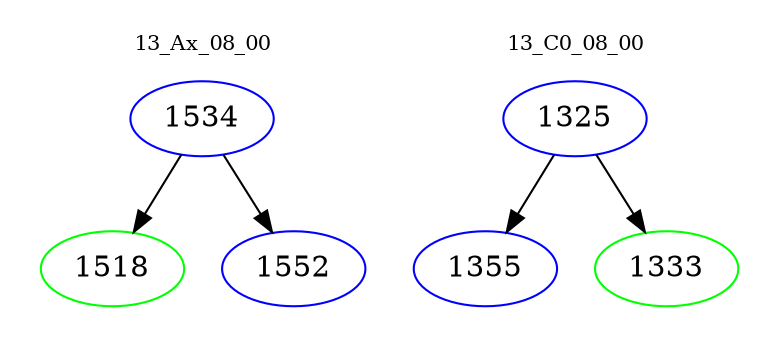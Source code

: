 digraph{
subgraph cluster_0 {
color = white
label = "13_Ax_08_00";
fontsize=10;
T0_1534 [label="1534", color="blue"]
T0_1534 -> T0_1518 [color="black"]
T0_1518 [label="1518", color="green"]
T0_1534 -> T0_1552 [color="black"]
T0_1552 [label="1552", color="blue"]
}
subgraph cluster_1 {
color = white
label = "13_C0_08_00";
fontsize=10;
T1_1325 [label="1325", color="blue"]
T1_1325 -> T1_1355 [color="black"]
T1_1355 [label="1355", color="blue"]
T1_1325 -> T1_1333 [color="black"]
T1_1333 [label="1333", color="green"]
}
}
